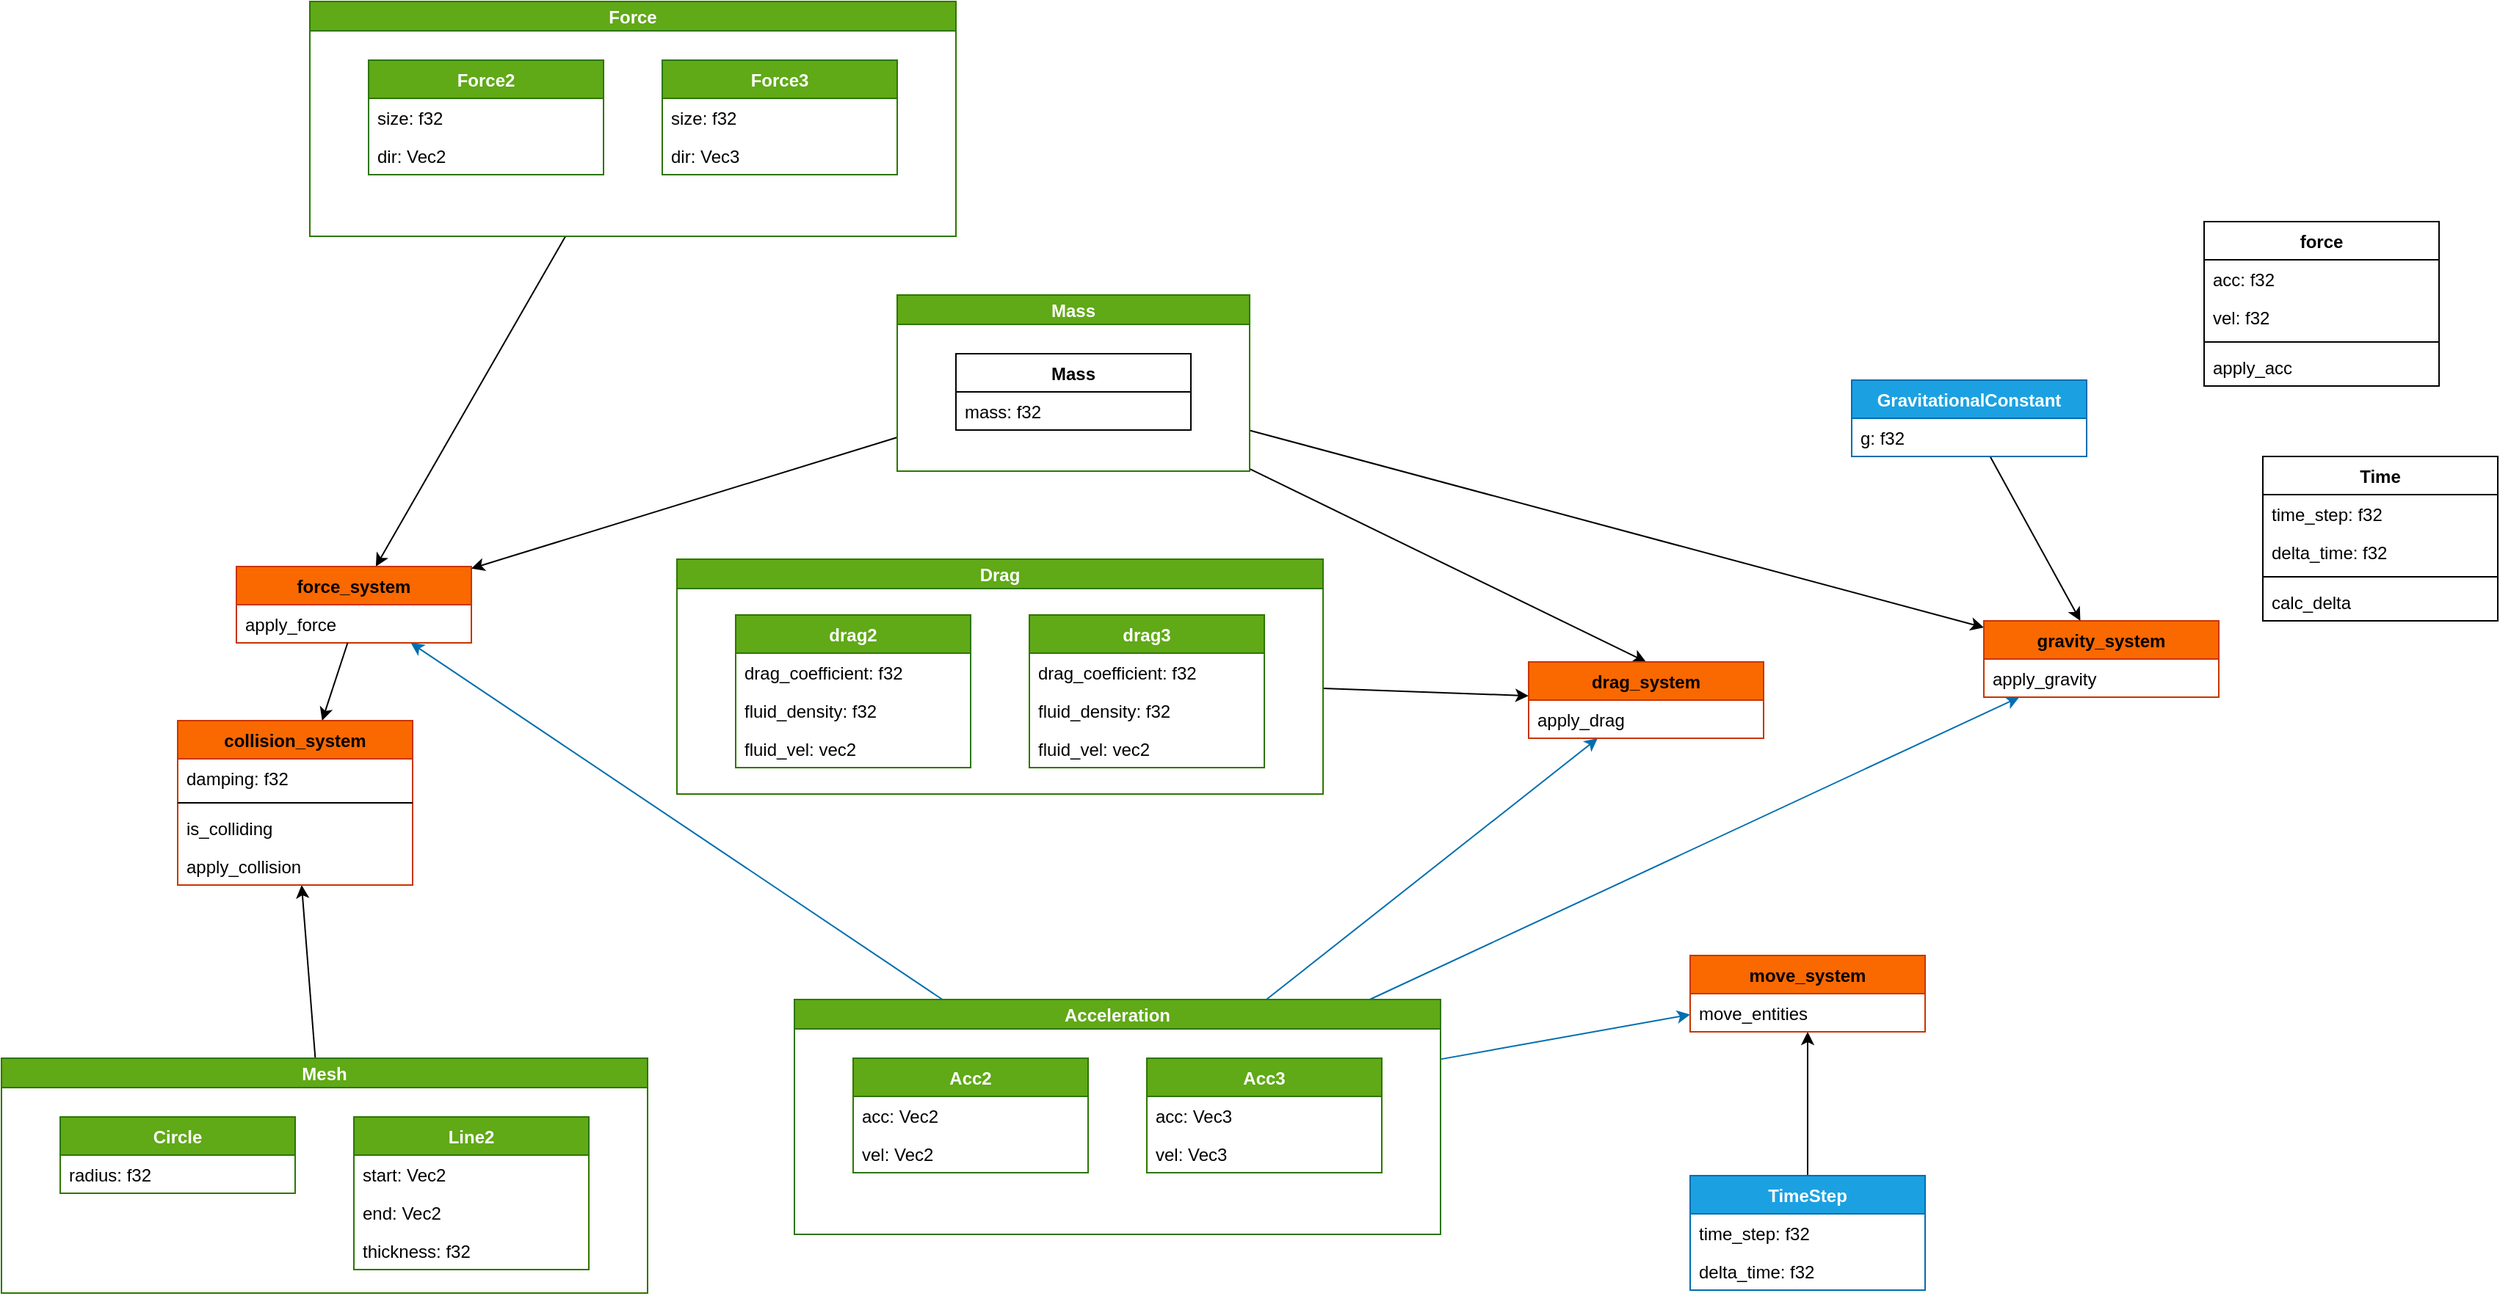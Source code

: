 <mxfile>
    <diagram id="QzUfRHsAdAyYzf8CF4ki" name="Page-1">
        <mxGraphModel dx="2703" dy="1234" grid="1" gridSize="10" guides="1" tooltips="1" connect="1" arrows="1" fold="1" page="0" pageScale="1" pageWidth="827" pageHeight="1169" math="0" shadow="0">
            <root>
                <mxCell id="0"/>
                <mxCell id="1" parent="0"/>
                <mxCell id="_SBlwZ8EDdAzBbPoVTsl-10" value="Time" style="swimlane;fontStyle=1;align=center;verticalAlign=top;childLayout=stackLayout;horizontal=1;startSize=26;horizontalStack=0;resizeParent=1;resizeParentMax=0;resizeLast=0;collapsible=1;marginBottom=0;" parent="1" vertex="1">
                    <mxGeometry x="630" y="70" width="160" height="112" as="geometry"/>
                </mxCell>
                <mxCell id="_SBlwZ8EDdAzBbPoVTsl-11" value="time_step: f32" style="text;strokeColor=none;fillColor=none;align=left;verticalAlign=top;spacingLeft=4;spacingRight=4;overflow=hidden;rotatable=0;points=[[0,0.5],[1,0.5]];portConstraint=eastwest;" parent="_SBlwZ8EDdAzBbPoVTsl-10" vertex="1">
                    <mxGeometry y="26" width="160" height="26" as="geometry"/>
                </mxCell>
                <mxCell id="_SBlwZ8EDdAzBbPoVTsl-12" value="delta_time: f32" style="text;strokeColor=none;fillColor=none;align=left;verticalAlign=top;spacingLeft=4;spacingRight=4;overflow=hidden;rotatable=0;points=[[0,0.5],[1,0.5]];portConstraint=eastwest;" parent="_SBlwZ8EDdAzBbPoVTsl-10" vertex="1">
                    <mxGeometry y="52" width="160" height="26" as="geometry"/>
                </mxCell>
                <mxCell id="_SBlwZ8EDdAzBbPoVTsl-13" value="" style="line;strokeWidth=1;fillColor=none;align=left;verticalAlign=middle;spacingTop=-1;spacingLeft=3;spacingRight=3;rotatable=0;labelPosition=right;points=[];portConstraint=eastwest;" parent="_SBlwZ8EDdAzBbPoVTsl-10" vertex="1">
                    <mxGeometry y="78" width="160" height="8" as="geometry"/>
                </mxCell>
                <mxCell id="_SBlwZ8EDdAzBbPoVTsl-14" value="calc_delta" style="text;strokeColor=none;fillColor=none;align=left;verticalAlign=top;spacingLeft=4;spacingRight=4;overflow=hidden;rotatable=0;points=[[0,0.5],[1,0.5]];portConstraint=eastwest;" parent="_SBlwZ8EDdAzBbPoVTsl-10" vertex="1">
                    <mxGeometry y="86" width="160" height="26" as="geometry"/>
                </mxCell>
                <mxCell id="2" value="force" style="swimlane;fontStyle=1;align=center;verticalAlign=top;childLayout=stackLayout;horizontal=1;startSize=26;horizontalStack=0;resizeParent=1;resizeParentMax=0;resizeLast=0;collapsible=1;marginBottom=0;" parent="1" vertex="1">
                    <mxGeometry x="590" y="-90" width="160" height="112" as="geometry"/>
                </mxCell>
                <mxCell id="3" value="acc: f32" style="text;strokeColor=none;fillColor=none;align=left;verticalAlign=top;spacingLeft=4;spacingRight=4;overflow=hidden;rotatable=0;points=[[0,0.5],[1,0.5]];portConstraint=eastwest;" parent="2" vertex="1">
                    <mxGeometry y="26" width="160" height="26" as="geometry"/>
                </mxCell>
                <mxCell id="4" value="vel: f32" style="text;strokeColor=none;fillColor=none;align=left;verticalAlign=top;spacingLeft=4;spacingRight=4;overflow=hidden;rotatable=0;points=[[0,0.5],[1,0.5]];portConstraint=eastwest;" parent="2" vertex="1">
                    <mxGeometry y="52" width="160" height="26" as="geometry"/>
                </mxCell>
                <mxCell id="5" value="" style="line;strokeWidth=1;fillColor=none;align=left;verticalAlign=middle;spacingTop=-1;spacingLeft=3;spacingRight=3;rotatable=0;labelPosition=right;points=[];portConstraint=eastwest;" parent="2" vertex="1">
                    <mxGeometry y="78" width="160" height="8" as="geometry"/>
                </mxCell>
                <mxCell id="6" value="apply_acc" style="text;strokeColor=none;fillColor=none;align=left;verticalAlign=top;spacingLeft=4;spacingRight=4;overflow=hidden;rotatable=0;points=[[0,0.5],[1,0.5]];portConstraint=eastwest;" parent="2" vertex="1">
                    <mxGeometry y="86" width="160" height="26" as="geometry"/>
                </mxCell>
                <mxCell id="23" style="edgeStyle=none;html=1;fillColor=#1ba1e2;strokeColor=#006EAF;" parent="1" source="27" target="17" edge="1">
                    <mxGeometry relative="1" as="geometry"/>
                </mxCell>
                <mxCell id="21" style="edgeStyle=none;html=1;" parent="1" source="26" target="17" edge="1">
                    <mxGeometry relative="1" as="geometry">
                        <mxPoint x="50" y="90" as="targetPoint"/>
                    </mxGeometry>
                </mxCell>
                <mxCell id="17" value="force_system" style="swimlane;fontStyle=1;align=center;verticalAlign=top;childLayout=stackLayout;horizontal=1;startSize=26;horizontalStack=0;resizeParent=1;resizeParentMax=0;resizeLast=0;collapsible=1;marginBottom=0;fillColor=#fa6800;fontColor=#000000;strokeColor=#C73500;" parent="1" vertex="1">
                    <mxGeometry x="-750" y="145" width="160" height="52" as="geometry"/>
                </mxCell>
                <mxCell id="18" value="apply_force" style="text;strokeColor=none;fillColor=none;align=left;verticalAlign=top;spacingLeft=4;spacingRight=4;overflow=hidden;rotatable=0;points=[[0,0.5],[1,0.5]];portConstraint=eastwest;" parent="17" vertex="1">
                    <mxGeometry y="26" width="160" height="26" as="geometry"/>
                </mxCell>
                <mxCell id="26" value="Force" style="swimlane;startSize=20;fillColor=#60a917;fontColor=#ffffff;strokeColor=#2D7600;" parent="1" vertex="1">
                    <mxGeometry x="-700" y="-240" width="440" height="160" as="geometry"/>
                </mxCell>
                <mxCell id="11" value="Force2" style="swimlane;fontStyle=1;align=center;verticalAlign=top;childLayout=stackLayout;horizontal=1;startSize=26;horizontalStack=0;resizeParent=1;resizeParentMax=0;resizeLast=0;collapsible=1;marginBottom=0;fillColor=#60a917;fontColor=#ffffff;strokeColor=#2D7600;" parent="26" vertex="1">
                    <mxGeometry x="40" y="40" width="160" height="78" as="geometry"/>
                </mxCell>
                <mxCell id="13" value="size: f32" style="text;strokeColor=none;fillColor=none;align=left;verticalAlign=top;spacingLeft=4;spacingRight=4;overflow=hidden;rotatable=0;points=[[0,0.5],[1,0.5]];portConstraint=eastwest;" parent="11" vertex="1">
                    <mxGeometry y="26" width="160" height="26" as="geometry"/>
                </mxCell>
                <mxCell id="12" value="dir: Vec2" style="text;strokeColor=none;fillColor=none;align=left;verticalAlign=top;spacingLeft=4;spacingRight=4;overflow=hidden;rotatable=0;points=[[0,0.5],[1,0.5]];portConstraint=eastwest;" parent="11" vertex="1">
                    <mxGeometry y="52" width="160" height="26" as="geometry"/>
                </mxCell>
                <mxCell id="14" value="Force3" style="swimlane;fontStyle=1;align=center;verticalAlign=top;childLayout=stackLayout;horizontal=1;startSize=26;horizontalStack=0;resizeParent=1;resizeParentMax=0;resizeLast=0;collapsible=1;marginBottom=0;fillColor=#60a917;fontColor=#ffffff;strokeColor=#2D7600;" parent="26" vertex="1">
                    <mxGeometry x="240" y="40" width="160" height="78" as="geometry"/>
                </mxCell>
                <mxCell id="15" value="size: f32" style="text;strokeColor=none;fillColor=none;align=left;verticalAlign=top;spacingLeft=4;spacingRight=4;overflow=hidden;rotatable=0;points=[[0,0.5],[1,0.5]];portConstraint=eastwest;" parent="14" vertex="1">
                    <mxGeometry y="26" width="160" height="26" as="geometry"/>
                </mxCell>
                <mxCell id="16" value="dir: Vec3" style="text;strokeColor=none;fillColor=none;align=left;verticalAlign=top;spacingLeft=4;spacingRight=4;overflow=hidden;rotatable=0;points=[[0,0.5],[1,0.5]];portConstraint=eastwest;" parent="14" vertex="1">
                    <mxGeometry y="52" width="160" height="26" as="geometry"/>
                </mxCell>
                <mxCell id="66" style="edgeStyle=none;html=1;fillColor=#1ba1e2;strokeColor=#006EAF;" parent="1" source="27" target="90" edge="1">
                    <mxGeometry relative="1" as="geometry"/>
                </mxCell>
                <mxCell id="102" style="edgeStyle=none;html=1;fillColor=#1ba1e2;strokeColor=#006EAF;" parent="1" source="27" target="100" edge="1">
                    <mxGeometry relative="1" as="geometry"/>
                </mxCell>
                <mxCell id="115" style="edgeStyle=none;html=1;fillColor=#1ba1e2;strokeColor=#006EAF;" parent="1" source="27" target="110" edge="1">
                    <mxGeometry relative="1" as="geometry"/>
                </mxCell>
                <mxCell id="27" value="Acceleration" style="swimlane;startSize=20;fillColor=#60a917;fontColor=#ffffff;strokeColor=#2D7600;" parent="1" vertex="1">
                    <mxGeometry x="-370" y="440" width="440" height="160" as="geometry"/>
                </mxCell>
                <mxCell id="8" value="Acc2" style="swimlane;fontStyle=1;align=center;verticalAlign=top;childLayout=stackLayout;horizontal=1;startSize=26;horizontalStack=0;resizeParent=1;resizeParentMax=0;resizeLast=0;collapsible=1;marginBottom=0;fillColor=#60a917;fontColor=#ffffff;strokeColor=#2D7600;" parent="27" vertex="1">
                    <mxGeometry x="40" y="40" width="160" height="78" as="geometry"/>
                </mxCell>
                <mxCell id="9" value="acc: Vec2" style="text;strokeColor=none;fillColor=none;align=left;verticalAlign=top;spacingLeft=4;spacingRight=4;overflow=hidden;rotatable=0;points=[[0,0.5],[1,0.5]];portConstraint=eastwest;" parent="8" vertex="1">
                    <mxGeometry y="26" width="160" height="26" as="geometry"/>
                </mxCell>
                <mxCell id="10" value="vel: Vec2" style="text;strokeColor=none;fillColor=none;align=left;verticalAlign=top;spacingLeft=4;spacingRight=4;overflow=hidden;rotatable=0;points=[[0,0.5],[1,0.5]];portConstraint=eastwest;" parent="8" vertex="1">
                    <mxGeometry y="52" width="160" height="26" as="geometry"/>
                </mxCell>
                <mxCell id="_SBlwZ8EDdAzBbPoVTsl-5" value="Acc3" style="swimlane;fontStyle=1;align=center;verticalAlign=top;childLayout=stackLayout;horizontal=1;startSize=26;horizontalStack=0;resizeParent=1;resizeParentMax=0;resizeLast=0;collapsible=1;marginBottom=0;fillColor=#60a917;fontColor=#ffffff;strokeColor=#2D7600;" parent="27" vertex="1">
                    <mxGeometry x="240" y="40" width="160" height="78" as="geometry"/>
                </mxCell>
                <mxCell id="_SBlwZ8EDdAzBbPoVTsl-6" value="acc: Vec3" style="text;strokeColor=none;fillColor=none;align=left;verticalAlign=top;spacingLeft=4;spacingRight=4;overflow=hidden;rotatable=0;points=[[0,0.5],[1,0.5]];portConstraint=eastwest;" parent="_SBlwZ8EDdAzBbPoVTsl-5" vertex="1">
                    <mxGeometry y="26" width="160" height="26" as="geometry"/>
                </mxCell>
                <mxCell id="_SBlwZ8EDdAzBbPoVTsl-9" value="vel: Vec3" style="text;strokeColor=none;fillColor=none;align=left;verticalAlign=top;spacingLeft=4;spacingRight=4;overflow=hidden;rotatable=0;points=[[0,0.5],[1,0.5]];portConstraint=eastwest;" parent="_SBlwZ8EDdAzBbPoVTsl-5" vertex="1">
                    <mxGeometry y="52" width="160" height="26" as="geometry"/>
                </mxCell>
                <mxCell id="78" style="edgeStyle=none;html=1;" parent="1" source="48" target="94" edge="1">
                    <mxGeometry relative="1" as="geometry"/>
                </mxCell>
                <mxCell id="48" value="Mesh" style="swimlane;startSize=20;fillColor=#60a917;fontColor=#ffffff;strokeColor=#2D7600;" parent="1" vertex="1">
                    <mxGeometry x="-910" y="480" width="440" height="160" as="geometry"/>
                </mxCell>
                <mxCell id="49" value="Circle" style="swimlane;fontStyle=1;align=center;verticalAlign=top;childLayout=stackLayout;horizontal=1;startSize=26;horizontalStack=0;resizeParent=1;resizeParentMax=0;resizeLast=0;collapsible=1;marginBottom=0;fillColor=#60a917;fontColor=#ffffff;strokeColor=#2D7600;" parent="48" vertex="1">
                    <mxGeometry x="40" y="40" width="160" height="52" as="geometry"/>
                </mxCell>
                <mxCell id="50" value="radius: f32" style="text;strokeColor=none;fillColor=none;align=left;verticalAlign=top;spacingLeft=4;spacingRight=4;overflow=hidden;rotatable=0;points=[[0,0.5],[1,0.5]];portConstraint=eastwest;" parent="49" vertex="1">
                    <mxGeometry y="26" width="160" height="26" as="geometry"/>
                </mxCell>
                <mxCell id="52" value="Line2" style="swimlane;fontStyle=1;align=center;verticalAlign=top;childLayout=stackLayout;horizontal=1;startSize=26;horizontalStack=0;resizeParent=1;resizeParentMax=0;resizeLast=0;collapsible=1;marginBottom=0;fillColor=#60a917;fontColor=#ffffff;strokeColor=#2D7600;" parent="48" vertex="1">
                    <mxGeometry x="240" y="40" width="160" height="104" as="geometry"/>
                </mxCell>
                <mxCell id="53" value="start: Vec2" style="text;strokeColor=none;fillColor=none;align=left;verticalAlign=top;spacingLeft=4;spacingRight=4;overflow=hidden;rotatable=0;points=[[0,0.5],[1,0.5]];portConstraint=eastwest;" parent="52" vertex="1">
                    <mxGeometry y="26" width="160" height="26" as="geometry"/>
                </mxCell>
                <mxCell id="54" value="end: Vec2" style="text;strokeColor=none;fillColor=none;align=left;verticalAlign=top;spacingLeft=4;spacingRight=4;overflow=hidden;rotatable=0;points=[[0,0.5],[1,0.5]];portConstraint=eastwest;" parent="52" vertex="1">
                    <mxGeometry y="52" width="160" height="26" as="geometry"/>
                </mxCell>
                <mxCell id="99" value="thickness: f32" style="text;strokeColor=none;fillColor=none;align=left;verticalAlign=top;spacingLeft=4;spacingRight=4;overflow=hidden;rotatable=0;points=[[0,0.5],[1,0.5]];portConstraint=eastwest;" parent="52" vertex="1">
                    <mxGeometry y="78" width="160" height="26" as="geometry"/>
                </mxCell>
                <mxCell id="62" style="edgeStyle=none;html=1;" parent="1" source="55" target="17" edge="1">
                    <mxGeometry relative="1" as="geometry"/>
                </mxCell>
                <mxCell id="65" style="edgeStyle=none;html=1;" parent="1" source="55" target="90" edge="1">
                    <mxGeometry relative="1" as="geometry"/>
                </mxCell>
                <mxCell id="116" style="edgeStyle=none;html=1;entryX=0.5;entryY=0;entryDx=0;entryDy=0;" parent="1" source="55" target="110" edge="1">
                    <mxGeometry relative="1" as="geometry"/>
                </mxCell>
                <mxCell id="55" value="Mass" style="swimlane;startSize=20;fillColor=#60a917;fontColor=#ffffff;strokeColor=#2D7600;" parent="1" vertex="1">
                    <mxGeometry x="-300" y="-40" width="240" height="120" as="geometry"/>
                </mxCell>
                <mxCell id="59" value="Mass" style="swimlane;fontStyle=1;align=center;verticalAlign=top;childLayout=stackLayout;horizontal=1;startSize=26;horizontalStack=0;resizeParent=1;resizeParentMax=0;resizeLast=0;collapsible=1;marginBottom=0;" parent="55" vertex="1">
                    <mxGeometry x="40" y="40" width="160" height="52" as="geometry"/>
                </mxCell>
                <mxCell id="60" value="mass: f32" style="text;strokeColor=none;fillColor=none;align=left;verticalAlign=top;spacingLeft=4;spacingRight=4;overflow=hidden;rotatable=0;points=[[0,0.5],[1,0.5]];portConstraint=eastwest;" parent="59" vertex="1">
                    <mxGeometry y="26" width="160" height="26" as="geometry"/>
                </mxCell>
                <mxCell id="76" style="edgeStyle=none;html=1;" parent="1" source="70" target="100" edge="1">
                    <mxGeometry relative="1" as="geometry">
                        <mxPoint x="-270" y="217.04" as="sourcePoint"/>
                    </mxGeometry>
                </mxCell>
                <mxCell id="82" style="edgeStyle=none;html=1;" parent="1" source="18" target="94" edge="1">
                    <mxGeometry relative="1" as="geometry"/>
                </mxCell>
                <mxCell id="90" value="gravity_system" style="swimlane;fontStyle=1;align=center;verticalAlign=top;childLayout=stackLayout;horizontal=1;startSize=26;horizontalStack=0;resizeParent=1;resizeParentMax=0;resizeLast=0;collapsible=1;marginBottom=0;fillColor=#fa6800;fontColor=#000000;strokeColor=#C73500;" parent="1" vertex="1">
                    <mxGeometry x="440" y="182" width="160" height="52" as="geometry"/>
                </mxCell>
                <mxCell id="93" value="apply_gravity" style="text;strokeColor=none;fillColor=none;align=left;verticalAlign=top;spacingLeft=4;spacingRight=4;overflow=hidden;rotatable=0;points=[[0,0.5],[1,0.5]];portConstraint=eastwest;" parent="90" vertex="1">
                    <mxGeometry y="26" width="160" height="26" as="geometry"/>
                </mxCell>
                <mxCell id="94" value="collision_system" style="swimlane;fontStyle=1;align=center;verticalAlign=top;childLayout=stackLayout;horizontal=1;startSize=26;horizontalStack=0;resizeParent=1;resizeParentMax=0;resizeLast=0;collapsible=1;marginBottom=0;fillColor=#fa6800;fontColor=#000000;strokeColor=#C73500;" parent="1" vertex="1">
                    <mxGeometry x="-790" y="250" width="160" height="112" as="geometry"/>
                </mxCell>
                <mxCell id="95" value="damping: f32" style="text;strokeColor=none;fillColor=none;align=left;verticalAlign=top;spacingLeft=4;spacingRight=4;overflow=hidden;rotatable=0;points=[[0,0.5],[1,0.5]];portConstraint=eastwest;" parent="94" vertex="1">
                    <mxGeometry y="26" width="160" height="26" as="geometry"/>
                </mxCell>
                <mxCell id="96" value="" style="line;strokeWidth=1;fillColor=none;align=left;verticalAlign=middle;spacingTop=-1;spacingLeft=3;spacingRight=3;rotatable=0;labelPosition=right;points=[];portConstraint=eastwest;" parent="94" vertex="1">
                    <mxGeometry y="52" width="160" height="8" as="geometry"/>
                </mxCell>
                <mxCell id="97" value="is_colliding" style="text;strokeColor=none;fillColor=none;align=left;verticalAlign=top;spacingLeft=4;spacingRight=4;overflow=hidden;rotatable=0;points=[[0,0.5],[1,0.5]];portConstraint=eastwest;" parent="94" vertex="1">
                    <mxGeometry y="60" width="160" height="26" as="geometry"/>
                </mxCell>
                <mxCell id="98" value="apply_collision" style="text;strokeColor=none;fillColor=none;align=left;verticalAlign=top;spacingLeft=4;spacingRight=4;overflow=hidden;rotatable=0;points=[[0,0.5],[1,0.5]];portConstraint=eastwest;" parent="94" vertex="1">
                    <mxGeometry y="86" width="160" height="26" as="geometry"/>
                </mxCell>
                <mxCell id="100" value="move_system" style="swimlane;fontStyle=1;align=center;verticalAlign=top;childLayout=stackLayout;horizontal=1;startSize=26;horizontalStack=0;resizeParent=1;resizeParentMax=0;resizeLast=0;collapsible=1;marginBottom=0;fillColor=#fa6800;fontColor=#000000;strokeColor=#C73500;" parent="1" vertex="1">
                    <mxGeometry x="240" y="410" width="160" height="52" as="geometry"/>
                </mxCell>
                <mxCell id="101" value="move_entities" style="text;strokeColor=none;fillColor=none;align=left;verticalAlign=top;spacingLeft=4;spacingRight=4;overflow=hidden;rotatable=0;points=[[0,0.5],[1,0.5]];portConstraint=eastwest;" parent="100" vertex="1">
                    <mxGeometry y="26" width="160" height="26" as="geometry"/>
                </mxCell>
                <mxCell id="70" value="TimeStep" style="swimlane;fontStyle=1;align=center;verticalAlign=top;childLayout=stackLayout;horizontal=1;startSize=26;horizontalStack=0;resizeParent=1;resizeParentMax=0;resizeLast=0;collapsible=1;marginBottom=0;fillColor=#1ba1e2;fontColor=#ffffff;strokeColor=#006EAF;" parent="1" vertex="1">
                    <mxGeometry x="240" y="560" width="160" height="78" as="geometry"/>
                </mxCell>
                <mxCell id="71" value="time_step: f32" style="text;strokeColor=none;fillColor=none;align=left;verticalAlign=top;spacingLeft=4;spacingRight=4;overflow=hidden;rotatable=0;points=[[0,0.5],[1,0.5]];portConstraint=eastwest;" parent="70" vertex="1">
                    <mxGeometry y="26" width="160" height="26" as="geometry"/>
                </mxCell>
                <mxCell id="72" value="delta_time: f32" style="text;strokeColor=none;fillColor=none;align=left;verticalAlign=top;spacingLeft=4;spacingRight=4;overflow=hidden;rotatable=0;points=[[0,0.5],[1,0.5]];portConstraint=eastwest;" parent="70" vertex="1">
                    <mxGeometry y="52" width="160" height="26" as="geometry"/>
                </mxCell>
                <mxCell id="114" style="edgeStyle=none;html=1;" parent="1" source="132" target="110" edge="1">
                    <mxGeometry relative="1" as="geometry">
                        <mxPoint x="-30" y="190.667" as="sourcePoint"/>
                    </mxGeometry>
                </mxCell>
                <mxCell id="110" value="drag_system" style="swimlane;fontStyle=1;align=center;verticalAlign=top;childLayout=stackLayout;horizontal=1;startSize=26;horizontalStack=0;resizeParent=1;resizeParentMax=0;resizeLast=0;collapsible=1;marginBottom=0;fillColor=#fa6800;fontColor=#000000;strokeColor=#C73500;" parent="1" vertex="1">
                    <mxGeometry x="130" y="210" width="160" height="52" as="geometry"/>
                </mxCell>
                <mxCell id="113" value="apply_drag" style="text;strokeColor=none;fillColor=none;align=left;verticalAlign=top;spacingLeft=4;spacingRight=4;overflow=hidden;rotatable=0;points=[[0,0.5],[1,0.5]];portConstraint=eastwest;" parent="110" vertex="1">
                    <mxGeometry y="26" width="160" height="26" as="geometry"/>
                </mxCell>
                <mxCell id="132" value="Drag" style="swimlane;startSize=20;fillColor=#60a917;fontColor=#ffffff;strokeColor=#2D7600;" parent="1" vertex="1">
                    <mxGeometry x="-450" y="140" width="440" height="160" as="geometry"/>
                </mxCell>
                <mxCell id="126" value="drag2" style="swimlane;fontStyle=1;align=center;verticalAlign=top;childLayout=stackLayout;horizontal=1;startSize=26;horizontalStack=0;resizeParent=1;resizeParentMax=0;resizeLast=0;collapsible=1;marginBottom=0;fillColor=#60a917;fontColor=#ffffff;strokeColor=#2D7600;" parent="132" vertex="1">
                    <mxGeometry x="40" y="38" width="160" height="104" as="geometry"/>
                </mxCell>
                <mxCell id="109" value="drag_coefficient: f32" style="text;strokeColor=none;fillColor=none;align=left;verticalAlign=top;spacingLeft=4;spacingRight=4;overflow=hidden;rotatable=0;points=[[0,0.5],[1,0.5]];portConstraint=eastwest;" parent="126" vertex="1">
                    <mxGeometry y="26" width="160" height="26" as="geometry"/>
                </mxCell>
                <mxCell id="130" value="fluid_density: f32" style="text;strokeColor=none;fillColor=none;align=left;verticalAlign=top;spacingLeft=4;spacingRight=4;overflow=hidden;rotatable=0;points=[[0,0.5],[1,0.5]];portConstraint=eastwest;" parent="126" vertex="1">
                    <mxGeometry y="52" width="160" height="26" as="geometry"/>
                </mxCell>
                <mxCell id="131" value="fluid_vel: vec2" style="text;strokeColor=none;fillColor=none;align=left;verticalAlign=top;spacingLeft=4;spacingRight=4;overflow=hidden;rotatable=0;points=[[0,0.5],[1,0.5]];portConstraint=eastwest;" parent="126" vertex="1">
                    <mxGeometry y="78" width="160" height="26" as="geometry"/>
                </mxCell>
                <mxCell id="135" value="drag3" style="swimlane;fontStyle=1;align=center;verticalAlign=top;childLayout=stackLayout;horizontal=1;startSize=26;horizontalStack=0;resizeParent=1;resizeParentMax=0;resizeLast=0;collapsible=1;marginBottom=0;fillColor=#60a917;fontColor=#ffffff;strokeColor=#2D7600;" parent="132" vertex="1">
                    <mxGeometry x="240" y="38" width="160" height="104" as="geometry"/>
                </mxCell>
                <mxCell id="136" value="drag_coefficient: f32" style="text;strokeColor=none;fillColor=none;align=left;verticalAlign=top;spacingLeft=4;spacingRight=4;overflow=hidden;rotatable=0;points=[[0,0.5],[1,0.5]];portConstraint=eastwest;" parent="135" vertex="1">
                    <mxGeometry y="26" width="160" height="26" as="geometry"/>
                </mxCell>
                <mxCell id="137" value="fluid_density: f32" style="text;strokeColor=none;fillColor=none;align=left;verticalAlign=top;spacingLeft=4;spacingRight=4;overflow=hidden;rotatable=0;points=[[0,0.5],[1,0.5]];portConstraint=eastwest;" parent="135" vertex="1">
                    <mxGeometry y="52" width="160" height="26" as="geometry"/>
                </mxCell>
                <mxCell id="138" value="fluid_vel: vec2" style="text;strokeColor=none;fillColor=none;align=left;verticalAlign=top;spacingLeft=4;spacingRight=4;overflow=hidden;rotatable=0;points=[[0,0.5],[1,0.5]];portConstraint=eastwest;" parent="135" vertex="1">
                    <mxGeometry y="78" width="160" height="26" as="geometry"/>
                </mxCell>
                <mxCell id="142" style="edgeStyle=none;html=1;" edge="1" parent="1" source="139" target="90">
                    <mxGeometry relative="1" as="geometry"/>
                </mxCell>
                <mxCell id="139" value="GravitationalConstant" style="swimlane;fontStyle=1;align=center;verticalAlign=top;childLayout=stackLayout;horizontal=1;startSize=26;horizontalStack=0;resizeParent=1;resizeParentMax=0;resizeLast=0;collapsible=1;marginBottom=0;fillColor=#1ba1e2;fontColor=#ffffff;strokeColor=#006EAF;" vertex="1" parent="1">
                    <mxGeometry x="350" y="18" width="160" height="52" as="geometry"/>
                </mxCell>
                <mxCell id="140" value="g: f32" style="text;strokeColor=none;fillColor=none;align=left;verticalAlign=top;spacingLeft=4;spacingRight=4;overflow=hidden;rotatable=0;points=[[0,0.5],[1,0.5]];portConstraint=eastwest;" vertex="1" parent="139">
                    <mxGeometry y="26" width="160" height="26" as="geometry"/>
                </mxCell>
            </root>
        </mxGraphModel>
    </diagram>
</mxfile>